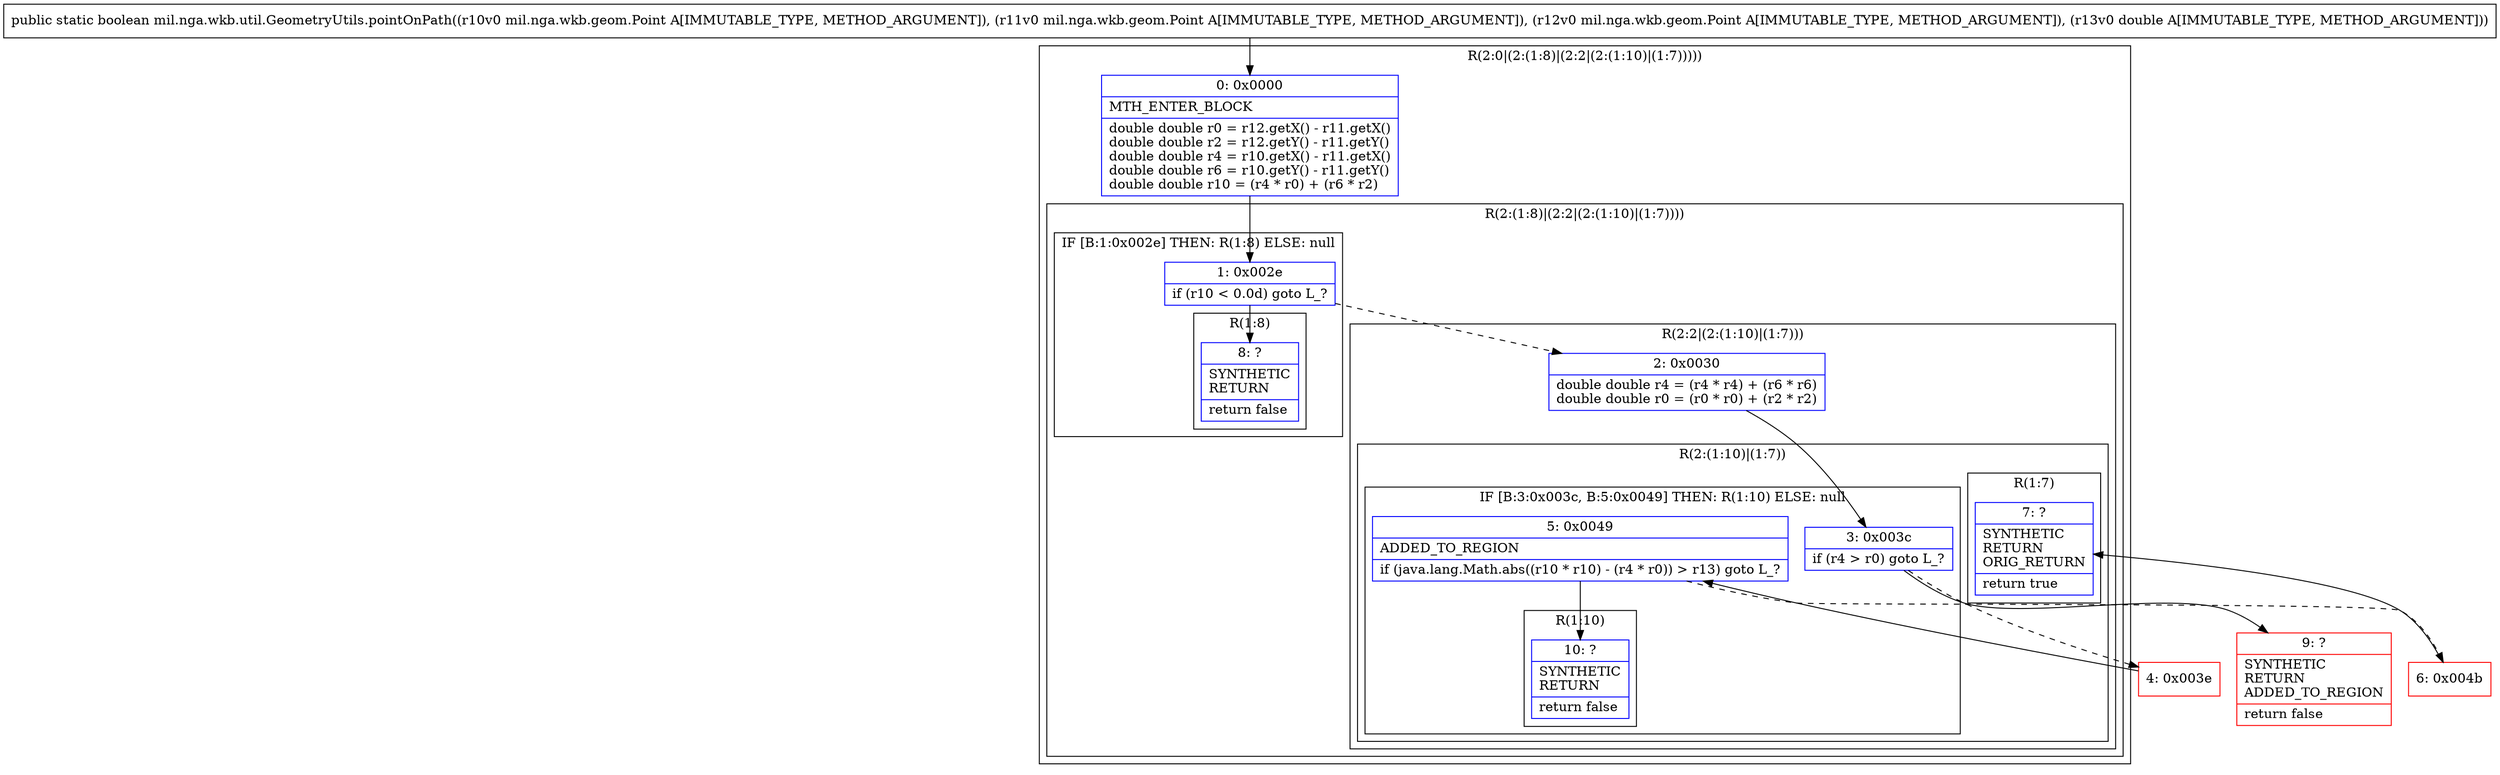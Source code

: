 digraph "CFG formil.nga.wkb.util.GeometryUtils.pointOnPath(Lmil\/nga\/wkb\/geom\/Point;Lmil\/nga\/wkb\/geom\/Point;Lmil\/nga\/wkb\/geom\/Point;D)Z" {
subgraph cluster_Region_537219716 {
label = "R(2:0|(2:(1:8)|(2:2|(2:(1:10)|(1:7)))))";
node [shape=record,color=blue];
Node_0 [shape=record,label="{0\:\ 0x0000|MTH_ENTER_BLOCK\l|double double r0 = r12.getX() \- r11.getX()\ldouble double r2 = r12.getY() \- r11.getY()\ldouble double r4 = r10.getX() \- r11.getX()\ldouble double r6 = r10.getY() \- r11.getY()\ldouble double r10 = (r4 * r0) + (r6 * r2)\l}"];
subgraph cluster_Region_1229521546 {
label = "R(2:(1:8)|(2:2|(2:(1:10)|(1:7))))";
node [shape=record,color=blue];
subgraph cluster_IfRegion_1895392972 {
label = "IF [B:1:0x002e] THEN: R(1:8) ELSE: null";
node [shape=record,color=blue];
Node_1 [shape=record,label="{1\:\ 0x002e|if (r10 \< 0.0d) goto L_?\l}"];
subgraph cluster_Region_1136960488 {
label = "R(1:8)";
node [shape=record,color=blue];
Node_8 [shape=record,label="{8\:\ ?|SYNTHETIC\lRETURN\l|return false\l}"];
}
}
subgraph cluster_Region_1062229491 {
label = "R(2:2|(2:(1:10)|(1:7)))";
node [shape=record,color=blue];
Node_2 [shape=record,label="{2\:\ 0x0030|double double r4 = (r4 * r4) + (r6 * r6)\ldouble double r0 = (r0 * r0) + (r2 * r2)\l}"];
subgraph cluster_Region_2084024897 {
label = "R(2:(1:10)|(1:7))";
node [shape=record,color=blue];
subgraph cluster_IfRegion_554839385 {
label = "IF [B:3:0x003c, B:5:0x0049] THEN: R(1:10) ELSE: null";
node [shape=record,color=blue];
Node_3 [shape=record,label="{3\:\ 0x003c|if (r4 \> r0) goto L_?\l}"];
Node_5 [shape=record,label="{5\:\ 0x0049|ADDED_TO_REGION\l|if (java.lang.Math.abs((r10 * r10) \- (r4 * r0)) \> r13) goto L_?\l}"];
subgraph cluster_Region_46829880 {
label = "R(1:10)";
node [shape=record,color=blue];
Node_10 [shape=record,label="{10\:\ ?|SYNTHETIC\lRETURN\l|return false\l}"];
}
}
subgraph cluster_Region_51809977 {
label = "R(1:7)";
node [shape=record,color=blue];
Node_7 [shape=record,label="{7\:\ ?|SYNTHETIC\lRETURN\lORIG_RETURN\l|return true\l}"];
}
}
}
}
}
Node_4 [shape=record,color=red,label="{4\:\ 0x003e}"];
Node_6 [shape=record,color=red,label="{6\:\ 0x004b}"];
Node_9 [shape=record,color=red,label="{9\:\ ?|SYNTHETIC\lRETURN\lADDED_TO_REGION\l|return false\l}"];
MethodNode[shape=record,label="{public static boolean mil.nga.wkb.util.GeometryUtils.pointOnPath((r10v0 mil.nga.wkb.geom.Point A[IMMUTABLE_TYPE, METHOD_ARGUMENT]), (r11v0 mil.nga.wkb.geom.Point A[IMMUTABLE_TYPE, METHOD_ARGUMENT]), (r12v0 mil.nga.wkb.geom.Point A[IMMUTABLE_TYPE, METHOD_ARGUMENT]), (r13v0 double A[IMMUTABLE_TYPE, METHOD_ARGUMENT])) }"];
MethodNode -> Node_0;
Node_0 -> Node_1;
Node_1 -> Node_2[style=dashed];
Node_1 -> Node_8;
Node_2 -> Node_3;
Node_3 -> Node_4[style=dashed];
Node_3 -> Node_9;
Node_5 -> Node_6[style=dashed];
Node_5 -> Node_10;
Node_4 -> Node_5;
Node_6 -> Node_7;
}

